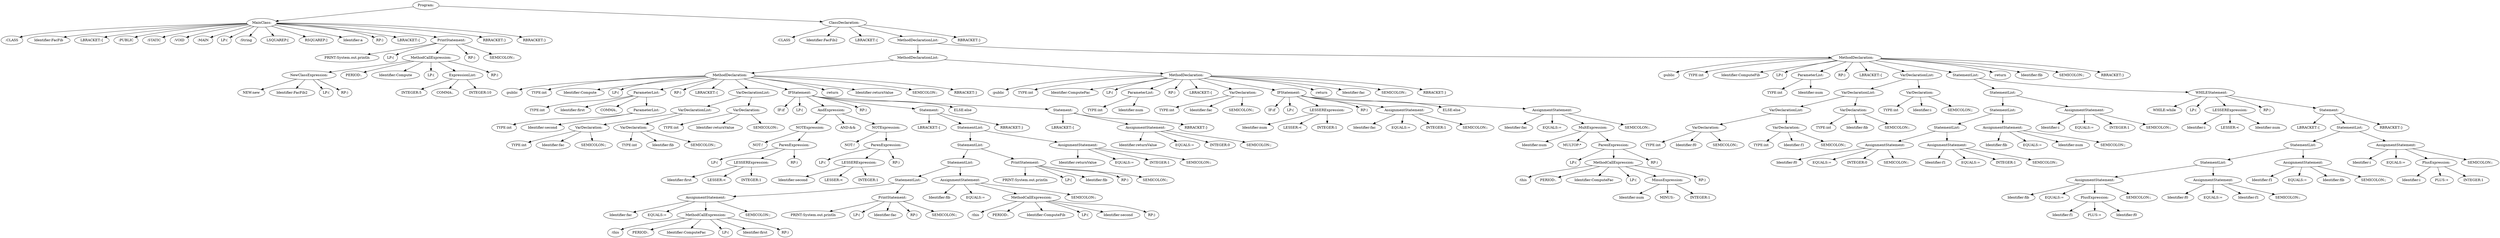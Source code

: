 digraph {
n0 [label="Program:"];
n1 [label="MainClass:"];
n2 [label=":CLASS"];
n1 -> n2
n3 [label="Identifier:FacFib"];
n1 -> n3
n4 [label="LBRACKET:{"];
n1 -> n4
n5 [label=":PUBLIC"];
n1 -> n5
n6 [label=":STATIC"];
n1 -> n6
n7 [label=":VOID"];
n1 -> n7
n8 [label=":MAIN"];
n1 -> n8
n9 [label="LP:("];
n1 -> n9
n10 [label=":String"];
n1 -> n10
n11 [label="LSQUAREP:["];
n1 -> n11
n12 [label="RSQUAREP:]"];
n1 -> n12
n13 [label="Identifier:a"];
n1 -> n13
n14 [label="RP:)"];
n1 -> n14
n15 [label="LBRACKET:{"];
n1 -> n15
n16 [label="PrintStatement:"];
n17 [label="PRINT:System.out.println"];
n16 -> n17
n18 [label="LP:("];
n16 -> n18
n19 [label="MethodCallExpression:"];
n20 [label="NewClassExpression:"];
n21 [label="NEW:new"];
n20 -> n21
n22 [label="Identifier:FacFib2"];
n20 -> n22
n23 [label="LP:("];
n20 -> n23
n24 [label="RP:)"];
n20 -> n24
n19 -> n20
n25 [label="PERIOD:."];
n19 -> n25
n26 [label="Identifier:Compute"];
n19 -> n26
n27 [label="LP:("];
n19 -> n27
n28 [label="ExpressionList:"];
n29 [label="INTEGER:5"];
n28 -> n29
n30 [label="COMMA:,"];
n28 -> n30
n31 [label="INTEGER:10"];
n28 -> n31
n19 -> n28
n32 [label="RP:)"];
n19 -> n32
n16 -> n19
n33 [label="RP:)"];
n16 -> n33
n34 [label="SEMICOLON:;"];
n16 -> n34
n1 -> n16
n35 [label="RBRACKET:}"];
n1 -> n35
n36 [label="RBRACKET:}"];
n1 -> n36
n0 -> n1
n37 [label="ClassDeclaration:"];
n38 [label=":CLASS"];
n37 -> n38
n39 [label="Identifier:FacFib2"];
n37 -> n39
n40 [label="LBRACKET:{"];
n37 -> n40
n41 [label="MethodDeclarationList:"];
n42 [label="MethodDeclarationList:"];
n43 [label="MethodDeclaration:"];
n44 [label=":public"];
n43 -> n44
n45 [label="TYPE:int"];
n43 -> n45
n46 [label="Identifier:Compute"];
n43 -> n46
n47 [label="LP:("];
n43 -> n47
n48 [label="ParameterList:"];
n49 [label="TYPE:int"];
n48 -> n49
n50 [label="Identifier:first"];
n48 -> n50
n51 [label="COMMA:,"];
n48 -> n51
n52 [label="ParameterList:"];
n53 [label="TYPE:int"];
n52 -> n53
n54 [label="Identifier:second"];
n52 -> n54
n48 -> n52
n43 -> n48
n55 [label="RP:)"];
n43 -> n55
n56 [label="LBRACKET:{"];
n43 -> n56
n57 [label="VarDeclarationList:"];
n58 [label="VarDeclarationList:"];
n59 [label="VarDeclaration:"];
n60 [label="TYPE:int"];
n59 -> n60
n61 [label="Identifier:fac"];
n59 -> n61
n62 [label="SEMICOLON:;"];
n59 -> n62
n58 -> n59
n63 [label="VarDeclaration:"];
n64 [label="TYPE:int"];
n63 -> n64
n65 [label="Identifier:fib"];
n63 -> n65
n66 [label="SEMICOLON:;"];
n63 -> n66
n58 -> n63
n57 -> n58
n67 [label="VarDeclaration:"];
n68 [label="TYPE:int"];
n67 -> n68
n69 [label="Identifier:returnValue"];
n67 -> n69
n70 [label="SEMICOLON:;"];
n67 -> n70
n57 -> n67
n43 -> n57
n71 [label="IFStatement:"];
n72 [label="IF:if"];
n71 -> n72
n73 [label="LP:("];
n71 -> n73
n74 [label="AndExpression:"];
n75 [label="NOTExpression:"];
n76 [label="NOT:!"];
n75 -> n76
n77 [label="ParenExpression:"];
n78 [label="LP:("];
n77 -> n78
n79 [label="LESSERExpression:"];
n80 [label="Identifier:first"];
n79 -> n80
n81 [label="LESSER:<"];
n79 -> n81
n82 [label="INTEGER:1"];
n79 -> n82
n77 -> n79
n83 [label="RP:)"];
n77 -> n83
n75 -> n77
n74 -> n75
n84 [label="AND:&&"];
n74 -> n84
n85 [label="NOTExpression:"];
n86 [label="NOT:!"];
n85 -> n86
n87 [label="ParenExpression:"];
n88 [label="LP:("];
n87 -> n88
n89 [label="LESSERExpression:"];
n90 [label="Identifier:second"];
n89 -> n90
n91 [label="LESSER:<"];
n89 -> n91
n92 [label="INTEGER:1"];
n89 -> n92
n87 -> n89
n93 [label="RP:)"];
n87 -> n93
n85 -> n87
n74 -> n85
n71 -> n74
n94 [label="RP:)"];
n71 -> n94
n95 [label="Statement:"];
n96 [label="LBRACKET:{"];
n95 -> n96
n97 [label="StatementList:"];
n98 [label="StatementList:"];
n99 [label="StatementList:"];
n100 [label="StatementList:"];
n101 [label="AssignmentStatement:"];
n102 [label="Identifier:fac"];
n101 -> n102
n103 [label="EQUALS:="];
n101 -> n103
n104 [label="MethodCallExpression:"];
n105 [label=":this"];
n104 -> n105
n106 [label="PERIOD:."];
n104 -> n106
n107 [label="Identifier:ComputeFac"];
n104 -> n107
n108 [label="LP:("];
n104 -> n108
n109 [label="Identifier:first"];
n104 -> n109
n110 [label="RP:)"];
n104 -> n110
n101 -> n104
n111 [label="SEMICOLON:;"];
n101 -> n111
n100 -> n101
n112 [label="PrintStatement:"];
n113 [label="PRINT:System.out.println"];
n112 -> n113
n114 [label="LP:("];
n112 -> n114
n115 [label="Identifier:fac"];
n112 -> n115
n116 [label="RP:)"];
n112 -> n116
n117 [label="SEMICOLON:;"];
n112 -> n117
n100 -> n112
n99 -> n100
n118 [label="AssignmentStatement:"];
n119 [label="Identifier:fib"];
n118 -> n119
n120 [label="EQUALS:="];
n118 -> n120
n121 [label="MethodCallExpression:"];
n122 [label=":this"];
n121 -> n122
n123 [label="PERIOD:."];
n121 -> n123
n124 [label="Identifier:ComputeFib"];
n121 -> n124
n125 [label="LP:("];
n121 -> n125
n126 [label="Identifier:second"];
n121 -> n126
n127 [label="RP:)"];
n121 -> n127
n118 -> n121
n128 [label="SEMICOLON:;"];
n118 -> n128
n99 -> n118
n98 -> n99
n129 [label="PrintStatement:"];
n130 [label="PRINT:System.out.println"];
n129 -> n130
n131 [label="LP:("];
n129 -> n131
n132 [label="Identifier:fib"];
n129 -> n132
n133 [label="RP:)"];
n129 -> n133
n134 [label="SEMICOLON:;"];
n129 -> n134
n98 -> n129
n97 -> n98
n135 [label="AssignmentStatement:"];
n136 [label="Identifier:returnValue"];
n135 -> n136
n137 [label="EQUALS:="];
n135 -> n137
n138 [label="INTEGER:1"];
n135 -> n138
n139 [label="SEMICOLON:;"];
n135 -> n139
n97 -> n135
n95 -> n97
n140 [label="RBRACKET:}"];
n95 -> n140
n71 -> n95
n141 [label="ELSE:else"];
n71 -> n141
n142 [label="Statement:"];
n143 [label="LBRACKET:{"];
n142 -> n143
n144 [label="AssignmentStatement:"];
n145 [label="Identifier:returnValue"];
n144 -> n145
n146 [label="EQUALS:="];
n144 -> n146
n147 [label="INTEGER:0"];
n144 -> n147
n148 [label="SEMICOLON:;"];
n144 -> n148
n142 -> n144
n149 [label="RBRACKET:}"];
n142 -> n149
n71 -> n142
n43 -> n71
n150 [label=":return"];
n43 -> n150
n151 [label="Identifier:returnValue"];
n43 -> n151
n152 [label="SEMICOLON:;"];
n43 -> n152
n153 [label="RBRACKET:}"];
n43 -> n153
n42 -> n43
n154 [label="MethodDeclaration:"];
n155 [label=":public"];
n154 -> n155
n156 [label="TYPE:int"];
n154 -> n156
n157 [label="Identifier:ComputeFac"];
n154 -> n157
n158 [label="LP:("];
n154 -> n158
n159 [label="ParameterList:"];
n160 [label="TYPE:int"];
n159 -> n160
n161 [label="Identifier:num"];
n159 -> n161
n154 -> n159
n162 [label="RP:)"];
n154 -> n162
n163 [label="LBRACKET:{"];
n154 -> n163
n164 [label="VarDeclaration:"];
n165 [label="TYPE:int"];
n164 -> n165
n166 [label="Identifier:fac"];
n164 -> n166
n167 [label="SEMICOLON:;"];
n164 -> n167
n154 -> n164
n168 [label="IFStatement:"];
n169 [label="IF:if"];
n168 -> n169
n170 [label="LP:("];
n168 -> n170
n171 [label="LESSERExpression:"];
n172 [label="Identifier:num"];
n171 -> n172
n173 [label="LESSER:<"];
n171 -> n173
n174 [label="INTEGER:1"];
n171 -> n174
n168 -> n171
n175 [label="RP:)"];
n168 -> n175
n176 [label="AssignmentStatement:"];
n177 [label="Identifier:fac"];
n176 -> n177
n178 [label="EQUALS:="];
n176 -> n178
n179 [label="INTEGER:1"];
n176 -> n179
n180 [label="SEMICOLON:;"];
n176 -> n180
n168 -> n176
n181 [label="ELSE:else"];
n168 -> n181
n182 [label="AssignmentStatement:"];
n183 [label="Identifier:fac"];
n182 -> n183
n184 [label="EQUALS:="];
n182 -> n184
n185 [label="MultExpression:"];
n186 [label="Identifier:num"];
n185 -> n186
n187 [label="MULTOP:*"];
n185 -> n187
n188 [label="ParenExpression:"];
n189 [label="LP:("];
n188 -> n189
n190 [label="MethodCallExpression:"];
n191 [label=":this"];
n190 -> n191
n192 [label="PERIOD:."];
n190 -> n192
n193 [label="Identifier:ComputeFac"];
n190 -> n193
n194 [label="LP:("];
n190 -> n194
n195 [label="MinusExpression:"];
n196 [label="Identifier:num"];
n195 -> n196
n197 [label="MINUS:-"];
n195 -> n197
n198 [label="INTEGER:1"];
n195 -> n198
n190 -> n195
n199 [label="RP:)"];
n190 -> n199
n188 -> n190
n200 [label="RP:)"];
n188 -> n200
n185 -> n188
n182 -> n185
n201 [label="SEMICOLON:;"];
n182 -> n201
n168 -> n182
n154 -> n168
n202 [label=":return"];
n154 -> n202
n203 [label="Identifier:fac"];
n154 -> n203
n204 [label="SEMICOLON:;"];
n154 -> n204
n205 [label="RBRACKET:}"];
n154 -> n205
n42 -> n154
n41 -> n42
n206 [label="MethodDeclaration:"];
n207 [label=":public"];
n206 -> n207
n208 [label="TYPE:int"];
n206 -> n208
n209 [label="Identifier:ComputeFib"];
n206 -> n209
n210 [label="LP:("];
n206 -> n210
n211 [label="ParameterList:"];
n212 [label="TYPE:int"];
n211 -> n212
n213 [label="Identifier:num"];
n211 -> n213
n206 -> n211
n214 [label="RP:)"];
n206 -> n214
n215 [label="LBRACKET:{"];
n206 -> n215
n216 [label="VarDeclarationList:"];
n217 [label="VarDeclarationList:"];
n218 [label="VarDeclarationList:"];
n219 [label="VarDeclaration:"];
n220 [label="TYPE:int"];
n219 -> n220
n221 [label="Identifier:f0"];
n219 -> n221
n222 [label="SEMICOLON:;"];
n219 -> n222
n218 -> n219
n223 [label="VarDeclaration:"];
n224 [label="TYPE:int"];
n223 -> n224
n225 [label="Identifier:f1"];
n223 -> n225
n226 [label="SEMICOLON:;"];
n223 -> n226
n218 -> n223
n217 -> n218
n227 [label="VarDeclaration:"];
n228 [label="TYPE:int"];
n227 -> n228
n229 [label="Identifier:fib"];
n227 -> n229
n230 [label="SEMICOLON:;"];
n227 -> n230
n217 -> n227
n216 -> n217
n231 [label="VarDeclaration:"];
n232 [label="TYPE:int"];
n231 -> n232
n233 [label="Identifier:i"];
n231 -> n233
n234 [label="SEMICOLON:;"];
n231 -> n234
n216 -> n231
n206 -> n216
n235 [label="StatementList:"];
n236 [label="StatementList:"];
n237 [label="StatementList:"];
n238 [label="StatementList:"];
n239 [label="AssignmentStatement:"];
n240 [label="Identifier:f0"];
n239 -> n240
n241 [label="EQUALS:="];
n239 -> n241
n242 [label="INTEGER:0"];
n239 -> n242
n243 [label="SEMICOLON:;"];
n239 -> n243
n238 -> n239
n244 [label="AssignmentStatement:"];
n245 [label="Identifier:f1"];
n244 -> n245
n246 [label="EQUALS:="];
n244 -> n246
n247 [label="INTEGER:1"];
n244 -> n247
n248 [label="SEMICOLON:;"];
n244 -> n248
n238 -> n244
n237 -> n238
n249 [label="AssignmentStatement:"];
n250 [label="Identifier:fib"];
n249 -> n250
n251 [label="EQUALS:="];
n249 -> n251
n252 [label="Identifier:num"];
n249 -> n252
n253 [label="SEMICOLON:;"];
n249 -> n253
n237 -> n249
n236 -> n237
n254 [label="AssignmentStatement:"];
n255 [label="Identifier:i"];
n254 -> n255
n256 [label="EQUALS:="];
n254 -> n256
n257 [label="INTEGER:1"];
n254 -> n257
n258 [label="SEMICOLON:;"];
n254 -> n258
n236 -> n254
n235 -> n236
n259 [label="WHILEStatement:"];
n260 [label="WHILE:while"];
n259 -> n260
n261 [label="LP:("];
n259 -> n261
n262 [label="LESSERExpression:"];
n263 [label="Identifier:i"];
n262 -> n263
n264 [label="LESSER:<"];
n262 -> n264
n265 [label="Identifier:num"];
n262 -> n265
n259 -> n262
n266 [label="RP:)"];
n259 -> n266
n267 [label="Statement:"];
n268 [label="LBRACKET:{"];
n267 -> n268
n269 [label="StatementList:"];
n270 [label="StatementList:"];
n271 [label="StatementList:"];
n272 [label="AssignmentStatement:"];
n273 [label="Identifier:fib"];
n272 -> n273
n274 [label="EQUALS:="];
n272 -> n274
n275 [label="PlusExpression:"];
n276 [label="Identifier:f1"];
n275 -> n276
n277 [label="PLUS:+"];
n275 -> n277
n278 [label="Identifier:f0"];
n275 -> n278
n272 -> n275
n279 [label="SEMICOLON:;"];
n272 -> n279
n271 -> n272
n280 [label="AssignmentStatement:"];
n281 [label="Identifier:f0"];
n280 -> n281
n282 [label="EQUALS:="];
n280 -> n282
n283 [label="Identifier:f1"];
n280 -> n283
n284 [label="SEMICOLON:;"];
n280 -> n284
n271 -> n280
n270 -> n271
n285 [label="AssignmentStatement:"];
n286 [label="Identifier:f1"];
n285 -> n286
n287 [label="EQUALS:="];
n285 -> n287
n288 [label="Identifier:fib"];
n285 -> n288
n289 [label="SEMICOLON:;"];
n285 -> n289
n270 -> n285
n269 -> n270
n290 [label="AssignmentStatement:"];
n291 [label="Identifier:i"];
n290 -> n291
n292 [label="EQUALS:="];
n290 -> n292
n293 [label="PlusExpression:"];
n294 [label="Identifier:i"];
n293 -> n294
n295 [label="PLUS:+"];
n293 -> n295
n296 [label="INTEGER:1"];
n293 -> n296
n290 -> n293
n297 [label="SEMICOLON:;"];
n290 -> n297
n269 -> n290
n267 -> n269
n298 [label="RBRACKET:}"];
n267 -> n298
n259 -> n267
n235 -> n259
n206 -> n235
n299 [label=":return"];
n206 -> n299
n300 [label="Identifier:fib"];
n206 -> n300
n301 [label="SEMICOLON:;"];
n206 -> n301
n302 [label="RBRACKET:}"];
n206 -> n302
n41 -> n206
n37 -> n41
n303 [label="RBRACKET:}"];
n37 -> n303
n0 -> n37
}
